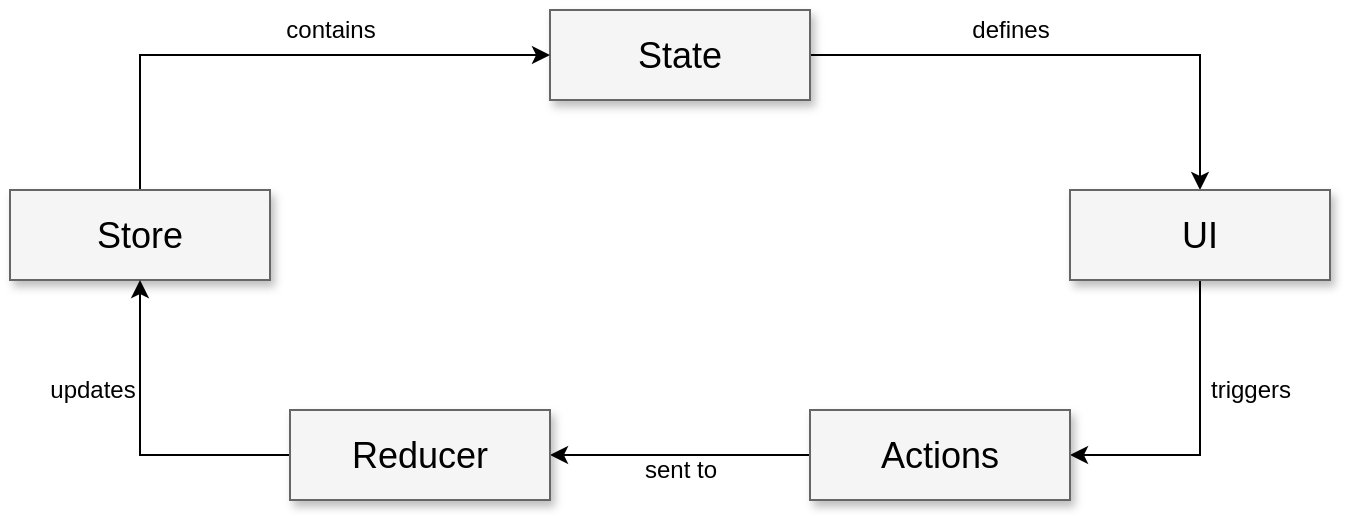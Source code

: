 <mxfile version="10.6.9" type="device"><diagram name="Page-1" id="90a13364-a465-7bf4-72fc-28e22215d7a0"><mxGraphModel dx="1184" dy="777" grid="1" gridSize="10" guides="1" tooltips="1" connect="1" arrows="1" fold="1" page="1" pageScale="1.5" pageWidth="1169" pageHeight="826" background="#ffffff" math="0" shadow="0"><root><mxCell id="0" style=";html=1;"/><mxCell id="1" style=";html=1;" parent="0"/><mxCell id="O-qOWjU76QrYA6DyMBTo-2" style="edgeStyle=orthogonalEdgeStyle;rounded=0;orthogonalLoop=1;jettySize=auto;html=1;exitX=1;exitY=0.5;exitDx=0;exitDy=0;entryX=0.5;entryY=0;entryDx=0;entryDy=0;" edge="1" parent="1" source="3a17f1ce550125da-2" target="3a17f1ce550125da-8"><mxGeometry relative="1" as="geometry"/></mxCell><mxCell id="O-qOWjU76QrYA6DyMBTo-10" value="defines" style="text;html=1;resizable=0;points=[];align=center;verticalAlign=middle;labelBackgroundColor=#ffffff;" vertex="1" connectable="0" parent="O-qOWjU76QrYA6DyMBTo-2"><mxGeometry x="-0.565" y="-1" relative="1" as="geometry"><mxPoint x="43" y="-14" as="offset"/></mxGeometry></mxCell><mxCell id="3a17f1ce550125da-2" value="State&lt;br&gt;" style="whiteSpace=wrap;html=1;shadow=1;fontSize=18;fillColor=#f5f5f5;strokeColor=#666666;" parent="1" vertex="1"><mxGeometry x="310" y="150" width="130" height="45" as="geometry"/></mxCell><mxCell id="O-qOWjU76QrYA6DyMBTo-3" style="edgeStyle=orthogonalEdgeStyle;rounded=0;orthogonalLoop=1;jettySize=auto;html=1;exitX=0.5;exitY=1;exitDx=0;exitDy=0;entryX=1;entryY=0.5;entryDx=0;entryDy=0;" edge="1" parent="1" source="3a17f1ce550125da-8" target="3a17f1ce550125da-10"><mxGeometry relative="1" as="geometry"/></mxCell><mxCell id="O-qOWjU76QrYA6DyMBTo-7" value="triggers" style="text;html=1;resizable=0;points=[];align=center;verticalAlign=middle;labelBackgroundColor=#ffffff;" vertex="1" connectable="0" parent="O-qOWjU76QrYA6DyMBTo-3"><mxGeometry x="-0.229" relative="1" as="geometry"><mxPoint x="25" y="-4" as="offset"/></mxGeometry></mxCell><mxCell id="3a17f1ce550125da-8" value="UI" style="whiteSpace=wrap;html=1;shadow=1;fontSize=18;fillColor=#f5f5f5;strokeColor=#666666;" parent="1" vertex="1"><mxGeometry x="570" y="240" width="130" height="45" as="geometry"/></mxCell><mxCell id="O-qOWjU76QrYA6DyMBTo-1" style="edgeStyle=orthogonalEdgeStyle;rounded=0;orthogonalLoop=1;jettySize=auto;html=1;exitX=0.5;exitY=0;exitDx=0;exitDy=0;entryX=0;entryY=0.5;entryDx=0;entryDy=0;" edge="1" parent="1" source="3a17f1ce550125da-9" target="3a17f1ce550125da-2"><mxGeometry relative="1" as="geometry"/></mxCell><mxCell id="O-qOWjU76QrYA6DyMBTo-9" value="contains" style="text;html=1;resizable=0;points=[];align=center;verticalAlign=middle;labelBackgroundColor=#ffffff;" vertex="1" connectable="0" parent="O-qOWjU76QrYA6DyMBTo-1"><mxGeometry x="0.169" relative="1" as="geometry"><mxPoint x="3" y="-13" as="offset"/></mxGeometry></mxCell><mxCell id="3a17f1ce550125da-9" value="Store" style="whiteSpace=wrap;html=1;shadow=1;fontSize=18;fillColor=#f5f5f5;strokeColor=#666666;" parent="1" vertex="1"><mxGeometry x="40" y="240" width="130" height="45" as="geometry"/></mxCell><mxCell id="O-qOWjU76QrYA6DyMBTo-4" style="edgeStyle=orthogonalEdgeStyle;rounded=0;orthogonalLoop=1;jettySize=auto;html=1;exitX=0;exitY=0.5;exitDx=0;exitDy=0;entryX=1;entryY=0.5;entryDx=0;entryDy=0;" edge="1" parent="1" source="3a17f1ce550125da-10" target="3a17f1ce550125da-11"><mxGeometry relative="1" as="geometry"/></mxCell><mxCell id="O-qOWjU76QrYA6DyMBTo-6" value="sent to&lt;br&gt;" style="text;html=1;resizable=0;points=[];align=center;verticalAlign=middle;labelBackgroundColor=#ffffff;" vertex="1" connectable="0" parent="O-qOWjU76QrYA6DyMBTo-4"><mxGeometry x="-0.185" y="3" relative="1" as="geometry"><mxPoint x="-12" y="4" as="offset"/></mxGeometry></mxCell><mxCell id="3a17f1ce550125da-10" value="Actions" style="whiteSpace=wrap;html=1;shadow=1;fontSize=18;fillColor=#f5f5f5;strokeColor=#666666;" parent="1" vertex="1"><mxGeometry x="440" y="350" width="130" height="45" as="geometry"/></mxCell><mxCell id="O-qOWjU76QrYA6DyMBTo-5" style="edgeStyle=orthogonalEdgeStyle;rounded=0;orthogonalLoop=1;jettySize=auto;html=1;exitX=0;exitY=0.5;exitDx=0;exitDy=0;entryX=0.5;entryY=1;entryDx=0;entryDy=0;" edge="1" parent="1" source="3a17f1ce550125da-11" target="3a17f1ce550125da-9"><mxGeometry relative="1" as="geometry"/></mxCell><mxCell id="O-qOWjU76QrYA6DyMBTo-8" value="updates" style="text;html=1;resizable=0;points=[];align=center;verticalAlign=middle;labelBackgroundColor=#ffffff;" vertex="1" connectable="0" parent="O-qOWjU76QrYA6DyMBTo-5"><mxGeometry x="-0.117" y="-27" relative="1" as="geometry"><mxPoint x="-28" y="-6" as="offset"/></mxGeometry></mxCell><mxCell id="3a17f1ce550125da-11" value="Reducer" style="whiteSpace=wrap;html=1;shadow=1;fontSize=18;fillColor=#f5f5f5;strokeColor=#666666;" parent="1" vertex="1"><mxGeometry x="180" y="350" width="130" height="45" as="geometry"/></mxCell></root></mxGraphModel></diagram></mxfile>